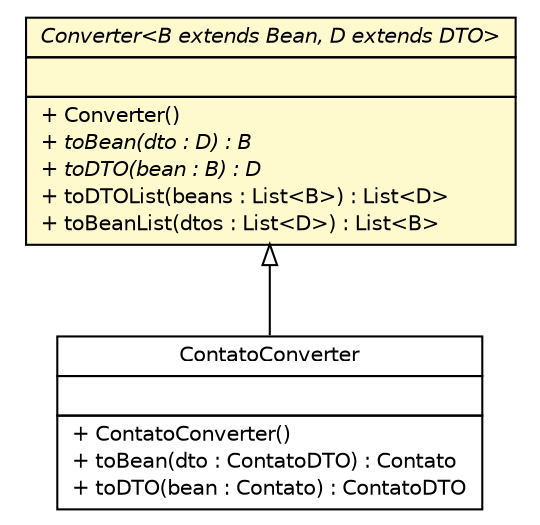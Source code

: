 #!/usr/local/bin/dot
#
# Class diagram 
# Generated by UMLGraph version 5.1 (http://www.umlgraph.org/)
#

digraph G {
	edge [fontname="Helvetica",fontsize=10,labelfontname="Helvetica",labelfontsize=10];
	node [fontname="Helvetica",fontsize=10,shape=plaintext];
	nodesep=0.25;
	ranksep=0.5;
	// br.net.meditec.server.converter.ContatoConverter
	c6629 [label=<<table title="br.net.meditec.server.converter.ContatoConverter" border="0" cellborder="1" cellspacing="0" cellpadding="2" port="p" href="./ContatoConverter.html">
		<tr><td><table border="0" cellspacing="0" cellpadding="1">
<tr><td align="center" balign="center"> ContatoConverter </td></tr>
		</table></td></tr>
		<tr><td><table border="0" cellspacing="0" cellpadding="1">
<tr><td align="left" balign="left">  </td></tr>
		</table></td></tr>
		<tr><td><table border="0" cellspacing="0" cellpadding="1">
<tr><td align="left" balign="left"> + ContatoConverter() </td></tr>
<tr><td align="left" balign="left"> + toBean(dto : ContatoDTO) : Contato </td></tr>
<tr><td align="left" balign="left"> + toDTO(bean : Contato) : ContatoDTO </td></tr>
		</table></td></tr>
		</table>>, fontname="Helvetica", fontcolor="black", fontsize=10.0];
	// br.net.meditec.server.converter.Converter<B extends br.net.meditec.server.model.Bean, D extends br.net.meditec.shared.dto.DTO>
	c6630 [label=<<table title="br.net.meditec.server.converter.Converter" border="0" cellborder="1" cellspacing="0" cellpadding="2" port="p" bgcolor="lemonChiffon" href="./Converter.html">
		<tr><td><table border="0" cellspacing="0" cellpadding="1">
<tr><td align="center" balign="center"><font face="Helvetica-Oblique"> Converter&lt;B extends Bean, D extends DTO&gt; </font></td></tr>
		</table></td></tr>
		<tr><td><table border="0" cellspacing="0" cellpadding="1">
<tr><td align="left" balign="left">  </td></tr>
		</table></td></tr>
		<tr><td><table border="0" cellspacing="0" cellpadding="1">
<tr><td align="left" balign="left"> + Converter() </td></tr>
<tr><td align="left" balign="left"><font face="Helvetica-Oblique" point-size="10.0"> + toBean(dto : D) : B </font></td></tr>
<tr><td align="left" balign="left"><font face="Helvetica-Oblique" point-size="10.0"> + toDTO(bean : B) : D </font></td></tr>
<tr><td align="left" balign="left"> + toDTOList(beans : List&lt;B&gt;) : List&lt;D&gt; </td></tr>
<tr><td align="left" balign="left"> + toBeanList(dtos : List&lt;D&gt;) : List&lt;B&gt; </td></tr>
		</table></td></tr>
		</table>>, fontname="Helvetica", fontcolor="black", fontsize=10.0];
	//br.net.meditec.server.converter.ContatoConverter extends br.net.meditec.server.converter.Converter<br.net.meditec.server.model.Contato, br.net.meditec.shared.dto.ContatoDTO>
	c6630:p -> c6629:p [dir=back,arrowtail=empty];
}

